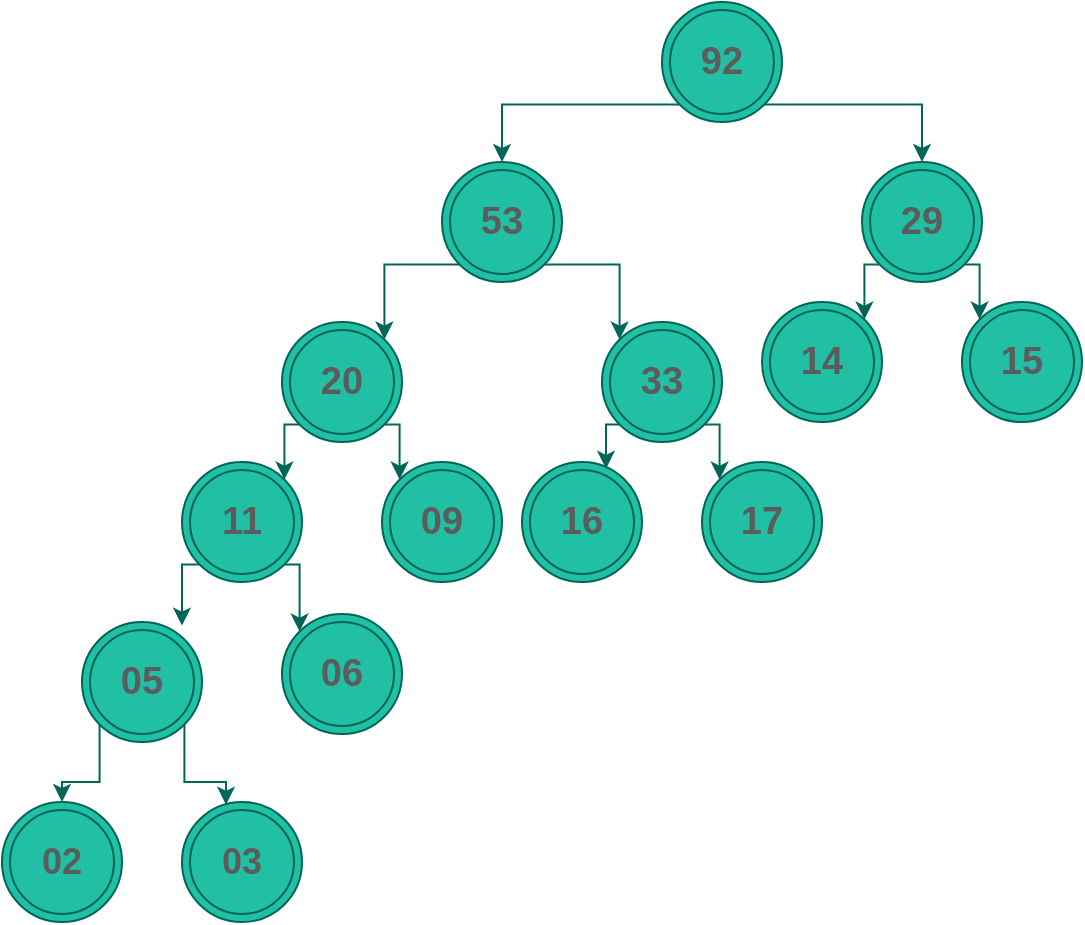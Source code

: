 <mxfile version="13.6.5">
    <diagram id="5YOvvlAFmW0F1aggNFnQ" name="第 1 页">
        <mxGraphModel dx="1454" dy="596" grid="1" gridSize="10" guides="1" tooltips="1" connect="1" arrows="1" fold="1" page="1" pageScale="1" pageWidth="1654" pageHeight="2336" math="0" shadow="0">
            <root>
                <mxCell id="0"/>
                <mxCell id="1" parent="0"/>
                <mxCell id="7" style="edgeStyle=orthogonalEdgeStyle;rounded=0;orthogonalLoop=1;jettySize=auto;html=1;exitX=0;exitY=1;exitDx=0;exitDy=0;entryX=0.5;entryY=0;entryDx=0;entryDy=0;strokeColor=#006658;fontColor=#5C5C5C;" edge="1" parent="1" source="2" target="3">
                    <mxGeometry relative="1" as="geometry"/>
                </mxCell>
                <mxCell id="8" style="edgeStyle=orthogonalEdgeStyle;rounded=0;orthogonalLoop=1;jettySize=auto;html=1;exitX=1;exitY=1;exitDx=0;exitDy=0;entryX=0.367;entryY=0.023;entryDx=0;entryDy=0;entryPerimeter=0;strokeColor=#006658;fontColor=#5C5C5C;" edge="1" parent="1" source="2" target="4">
                    <mxGeometry relative="1" as="geometry"/>
                </mxCell>
                <mxCell id="2" value="&lt;b&gt;&lt;font style=&quot;font-size: 19px&quot;&gt;05&lt;/font&gt;&lt;/b&gt;" style="ellipse;shape=doubleEllipse;whiteSpace=wrap;html=1;aspect=fixed;fillColor=#21C0A5;strokeColor=#006658;fontColor=#5C5C5C;" vertex="1" parent="1">
                    <mxGeometry x="460" y="550" width="60" height="60" as="geometry"/>
                </mxCell>
                <mxCell id="3" value="&lt;b&gt;&lt;font style=&quot;font-size: 18px&quot;&gt;02&lt;/font&gt;&lt;/b&gt;" style="ellipse;shape=doubleEllipse;whiteSpace=wrap;html=1;aspect=fixed;fillColor=#21C0A5;strokeColor=#006658;fontColor=#5C5C5C;" vertex="1" parent="1">
                    <mxGeometry x="420" y="640" width="60" height="60" as="geometry"/>
                </mxCell>
                <mxCell id="4" value="&lt;b&gt;&lt;font style=&quot;font-size: 18px&quot;&gt;03&lt;/font&gt;&lt;/b&gt;" style="ellipse;shape=doubleEllipse;whiteSpace=wrap;html=1;aspect=fixed;fillColor=#21C0A5;strokeColor=#006658;fontColor=#5C5C5C;" vertex="1" parent="1">
                    <mxGeometry x="510" y="640" width="60" height="60" as="geometry"/>
                </mxCell>
                <mxCell id="10" value="&lt;b&gt;&lt;font style=&quot;font-size: 19px&quot;&gt;06&lt;/font&gt;&lt;/b&gt;" style="ellipse;shape=doubleEllipse;whiteSpace=wrap;html=1;aspect=fixed;fillColor=#21C0A5;strokeColor=#006658;fontColor=#5C5C5C;" vertex="1" parent="1">
                    <mxGeometry x="560" y="546" width="60" height="60" as="geometry"/>
                </mxCell>
                <mxCell id="12" style="edgeStyle=orthogonalEdgeStyle;rounded=0;orthogonalLoop=1;jettySize=auto;html=1;exitX=0;exitY=1;exitDx=0;exitDy=0;entryX=0.833;entryY=0.03;entryDx=0;entryDy=0;entryPerimeter=0;strokeColor=#006658;fontColor=#5C5C5C;" edge="1" parent="1" source="11" target="2">
                    <mxGeometry relative="1" as="geometry"/>
                </mxCell>
                <mxCell id="14" style="edgeStyle=orthogonalEdgeStyle;rounded=0;orthogonalLoop=1;jettySize=auto;html=1;exitX=1;exitY=1;exitDx=0;exitDy=0;entryX=0;entryY=0;entryDx=0;entryDy=0;strokeColor=#006658;fontColor=#5C5C5C;" edge="1" parent="1" source="11" target="10">
                    <mxGeometry relative="1" as="geometry"/>
                </mxCell>
                <mxCell id="11" value="&lt;b&gt;&lt;font style=&quot;font-size: 19px&quot;&gt;11&lt;/font&gt;&lt;/b&gt;" style="ellipse;shape=doubleEllipse;whiteSpace=wrap;html=1;aspect=fixed;fillColor=#21C0A5;strokeColor=#006658;fontColor=#5C5C5C;" vertex="1" parent="1">
                    <mxGeometry x="510" y="470" width="60" height="60" as="geometry"/>
                </mxCell>
                <mxCell id="15" value="&lt;b&gt;&lt;font style=&quot;font-size: 19px&quot;&gt;09&lt;/font&gt;&lt;/b&gt;" style="ellipse;shape=doubleEllipse;whiteSpace=wrap;html=1;aspect=fixed;fillColor=#21C0A5;strokeColor=#006658;fontColor=#5C5C5C;" vertex="1" parent="1">
                    <mxGeometry x="610" y="470" width="60" height="60" as="geometry"/>
                </mxCell>
                <mxCell id="17" style="edgeStyle=orthogonalEdgeStyle;rounded=0;orthogonalLoop=1;jettySize=auto;html=1;exitX=0;exitY=1;exitDx=0;exitDy=0;entryX=1;entryY=0;entryDx=0;entryDy=0;strokeColor=#006658;fontColor=#5C5C5C;" edge="1" parent="1" source="16" target="11">
                    <mxGeometry relative="1" as="geometry"/>
                </mxCell>
                <mxCell id="18" style="edgeStyle=orthogonalEdgeStyle;rounded=0;orthogonalLoop=1;jettySize=auto;html=1;exitX=1;exitY=1;exitDx=0;exitDy=0;entryX=0;entryY=0;entryDx=0;entryDy=0;strokeColor=#006658;fontColor=#5C5C5C;" edge="1" parent="1" source="16" target="15">
                    <mxGeometry relative="1" as="geometry"/>
                </mxCell>
                <mxCell id="16" value="&lt;b&gt;&lt;font style=&quot;font-size: 19px&quot;&gt;20&lt;/font&gt;&lt;/b&gt;" style="ellipse;shape=doubleEllipse;whiteSpace=wrap;html=1;aspect=fixed;fillColor=#21C0A5;strokeColor=#006658;fontColor=#5C5C5C;" vertex="1" parent="1">
                    <mxGeometry x="560" y="400" width="60" height="60" as="geometry"/>
                </mxCell>
                <mxCell id="19" value="&lt;b&gt;&lt;font style=&quot;font-size: 19px&quot;&gt;16&lt;/font&gt;&lt;/b&gt;" style="ellipse;shape=doubleEllipse;whiteSpace=wrap;html=1;aspect=fixed;fillColor=#21C0A5;strokeColor=#006658;fontColor=#5C5C5C;" vertex="1" parent="1">
                    <mxGeometry x="680" y="470" width="60" height="60" as="geometry"/>
                </mxCell>
                <mxCell id="20" value="&lt;b&gt;&lt;font style=&quot;font-size: 19px&quot;&gt;17&lt;/font&gt;&lt;/b&gt;" style="ellipse;shape=doubleEllipse;whiteSpace=wrap;html=1;aspect=fixed;fillColor=#21C0A5;strokeColor=#006658;fontColor=#5C5C5C;" vertex="1" parent="1">
                    <mxGeometry x="770" y="470" width="60" height="60" as="geometry"/>
                </mxCell>
                <mxCell id="22" style="edgeStyle=orthogonalEdgeStyle;rounded=0;orthogonalLoop=1;jettySize=auto;html=1;exitX=0;exitY=1;exitDx=0;exitDy=0;entryX=0.7;entryY=0.057;entryDx=0;entryDy=0;entryPerimeter=0;strokeColor=#006658;fontColor=#5C5C5C;" edge="1" parent="1" source="21" target="19">
                    <mxGeometry relative="1" as="geometry"/>
                </mxCell>
                <mxCell id="23" style="edgeStyle=orthogonalEdgeStyle;rounded=0;orthogonalLoop=1;jettySize=auto;html=1;exitX=1;exitY=1;exitDx=0;exitDy=0;entryX=0;entryY=0;entryDx=0;entryDy=0;strokeColor=#006658;fontColor=#5C5C5C;" edge="1" parent="1" source="21" target="20">
                    <mxGeometry relative="1" as="geometry"/>
                </mxCell>
                <mxCell id="21" value="&lt;b&gt;&lt;font style=&quot;font-size: 19px&quot;&gt;33&lt;/font&gt;&lt;/b&gt;" style="ellipse;shape=doubleEllipse;whiteSpace=wrap;html=1;aspect=fixed;fillColor=#21C0A5;strokeColor=#006658;fontColor=#5C5C5C;" vertex="1" parent="1">
                    <mxGeometry x="720" y="400" width="60" height="60" as="geometry"/>
                </mxCell>
                <mxCell id="25" style="edgeStyle=orthogonalEdgeStyle;rounded=0;orthogonalLoop=1;jettySize=auto;html=1;exitX=0;exitY=1;exitDx=0;exitDy=0;entryX=1;entryY=0;entryDx=0;entryDy=0;strokeColor=#006658;fontColor=#5C5C5C;" edge="1" parent="1" source="24" target="16">
                    <mxGeometry relative="1" as="geometry"/>
                </mxCell>
                <mxCell id="26" style="edgeStyle=orthogonalEdgeStyle;rounded=0;orthogonalLoop=1;jettySize=auto;html=1;exitX=1;exitY=1;exitDx=0;exitDy=0;entryX=0;entryY=0;entryDx=0;entryDy=0;strokeColor=#006658;fontColor=#5C5C5C;" edge="1" parent="1" source="24" target="21">
                    <mxGeometry relative="1" as="geometry"/>
                </mxCell>
                <mxCell id="24" value="&lt;b&gt;&lt;font style=&quot;font-size: 19px&quot;&gt;53&lt;/font&gt;&lt;/b&gt;" style="ellipse;shape=doubleEllipse;whiteSpace=wrap;html=1;aspect=fixed;fillColor=#21C0A5;strokeColor=#006658;fontColor=#5C5C5C;" vertex="1" parent="1">
                    <mxGeometry x="640" y="320" width="60" height="60" as="geometry"/>
                </mxCell>
                <mxCell id="27" value="&lt;b&gt;&lt;font style=&quot;font-size: 19px&quot;&gt;14&lt;/font&gt;&lt;/b&gt;" style="ellipse;shape=doubleEllipse;whiteSpace=wrap;html=1;aspect=fixed;fillColor=#21C0A5;strokeColor=#006658;fontColor=#5C5C5C;" vertex="1" parent="1">
                    <mxGeometry x="800" y="390" width="60" height="60" as="geometry"/>
                </mxCell>
                <mxCell id="28" value="&lt;b&gt;&lt;font style=&quot;font-size: 19px&quot;&gt;15&lt;/font&gt;&lt;/b&gt;" style="ellipse;shape=doubleEllipse;whiteSpace=wrap;html=1;aspect=fixed;fillColor=#21C0A5;strokeColor=#006658;fontColor=#5C5C5C;" vertex="1" parent="1">
                    <mxGeometry x="900" y="390" width="60" height="60" as="geometry"/>
                </mxCell>
                <mxCell id="31" style="edgeStyle=orthogonalEdgeStyle;rounded=0;orthogonalLoop=1;jettySize=auto;html=1;exitX=0;exitY=1;exitDx=0;exitDy=0;entryX=1;entryY=0;entryDx=0;entryDy=0;strokeColor=#006658;fontColor=#5C5C5C;" edge="1" parent="1" source="29" target="27">
                    <mxGeometry relative="1" as="geometry"/>
                </mxCell>
                <mxCell id="32" style="edgeStyle=orthogonalEdgeStyle;rounded=0;orthogonalLoop=1;jettySize=auto;html=1;exitX=1;exitY=1;exitDx=0;exitDy=0;entryX=0;entryY=0;entryDx=0;entryDy=0;strokeColor=#006658;fontColor=#5C5C5C;" edge="1" parent="1" source="29" target="28">
                    <mxGeometry relative="1" as="geometry"/>
                </mxCell>
                <mxCell id="29" value="&lt;b&gt;&lt;font style=&quot;font-size: 19px&quot;&gt;29&lt;/font&gt;&lt;/b&gt;" style="ellipse;shape=doubleEllipse;whiteSpace=wrap;html=1;aspect=fixed;fillColor=#21C0A5;strokeColor=#006658;fontColor=#5C5C5C;" vertex="1" parent="1">
                    <mxGeometry x="850" y="320" width="60" height="60" as="geometry"/>
                </mxCell>
                <mxCell id="34" style="edgeStyle=orthogonalEdgeStyle;rounded=0;orthogonalLoop=1;jettySize=auto;html=1;exitX=0;exitY=1;exitDx=0;exitDy=0;entryX=0.5;entryY=0;entryDx=0;entryDy=0;strokeColor=#006658;fontColor=#5C5C5C;" edge="1" parent="1" source="33" target="24">
                    <mxGeometry relative="1" as="geometry"/>
                </mxCell>
                <mxCell id="35" style="edgeStyle=orthogonalEdgeStyle;rounded=0;orthogonalLoop=1;jettySize=auto;html=1;exitX=1;exitY=1;exitDx=0;exitDy=0;entryX=0.5;entryY=0;entryDx=0;entryDy=0;strokeColor=#006658;fontColor=#5C5C5C;" edge="1" parent="1" source="33" target="29">
                    <mxGeometry relative="1" as="geometry"/>
                </mxCell>
                <mxCell id="33" value="&lt;b&gt;&lt;font style=&quot;font-size: 19px&quot;&gt;92&lt;/font&gt;&lt;/b&gt;" style="ellipse;shape=doubleEllipse;whiteSpace=wrap;html=1;aspect=fixed;fillColor=#21C0A5;strokeColor=#006658;fontColor=#5C5C5C;" vertex="1" parent="1">
                    <mxGeometry x="750" y="240" width="60" height="60" as="geometry"/>
                </mxCell>
            </root>
        </mxGraphModel>
    </diagram>
</mxfile>
